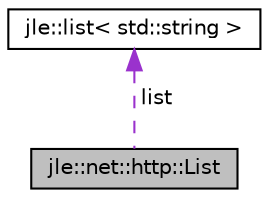 digraph "jle::net::http::List"
{
  edge [fontname="Helvetica",fontsize="10",labelfontname="Helvetica",labelfontsize="10"];
  node [fontname="Helvetica",fontsize="10",shape=record];
  Node1 [label="jle::net::http::List",height=0.2,width=0.4,color="black", fillcolor="grey75", style="filled", fontcolor="black"];
  Node2 -> Node1 [dir="back",color="darkorchid3",fontsize="10",style="dashed",label=" list" ,fontname="Helvetica"];
  Node2 [label="jle::list\< std::string \>",height=0.2,width=0.4,color="black", fillcolor="white", style="filled",URL="$classjle_1_1list.html"];
}
